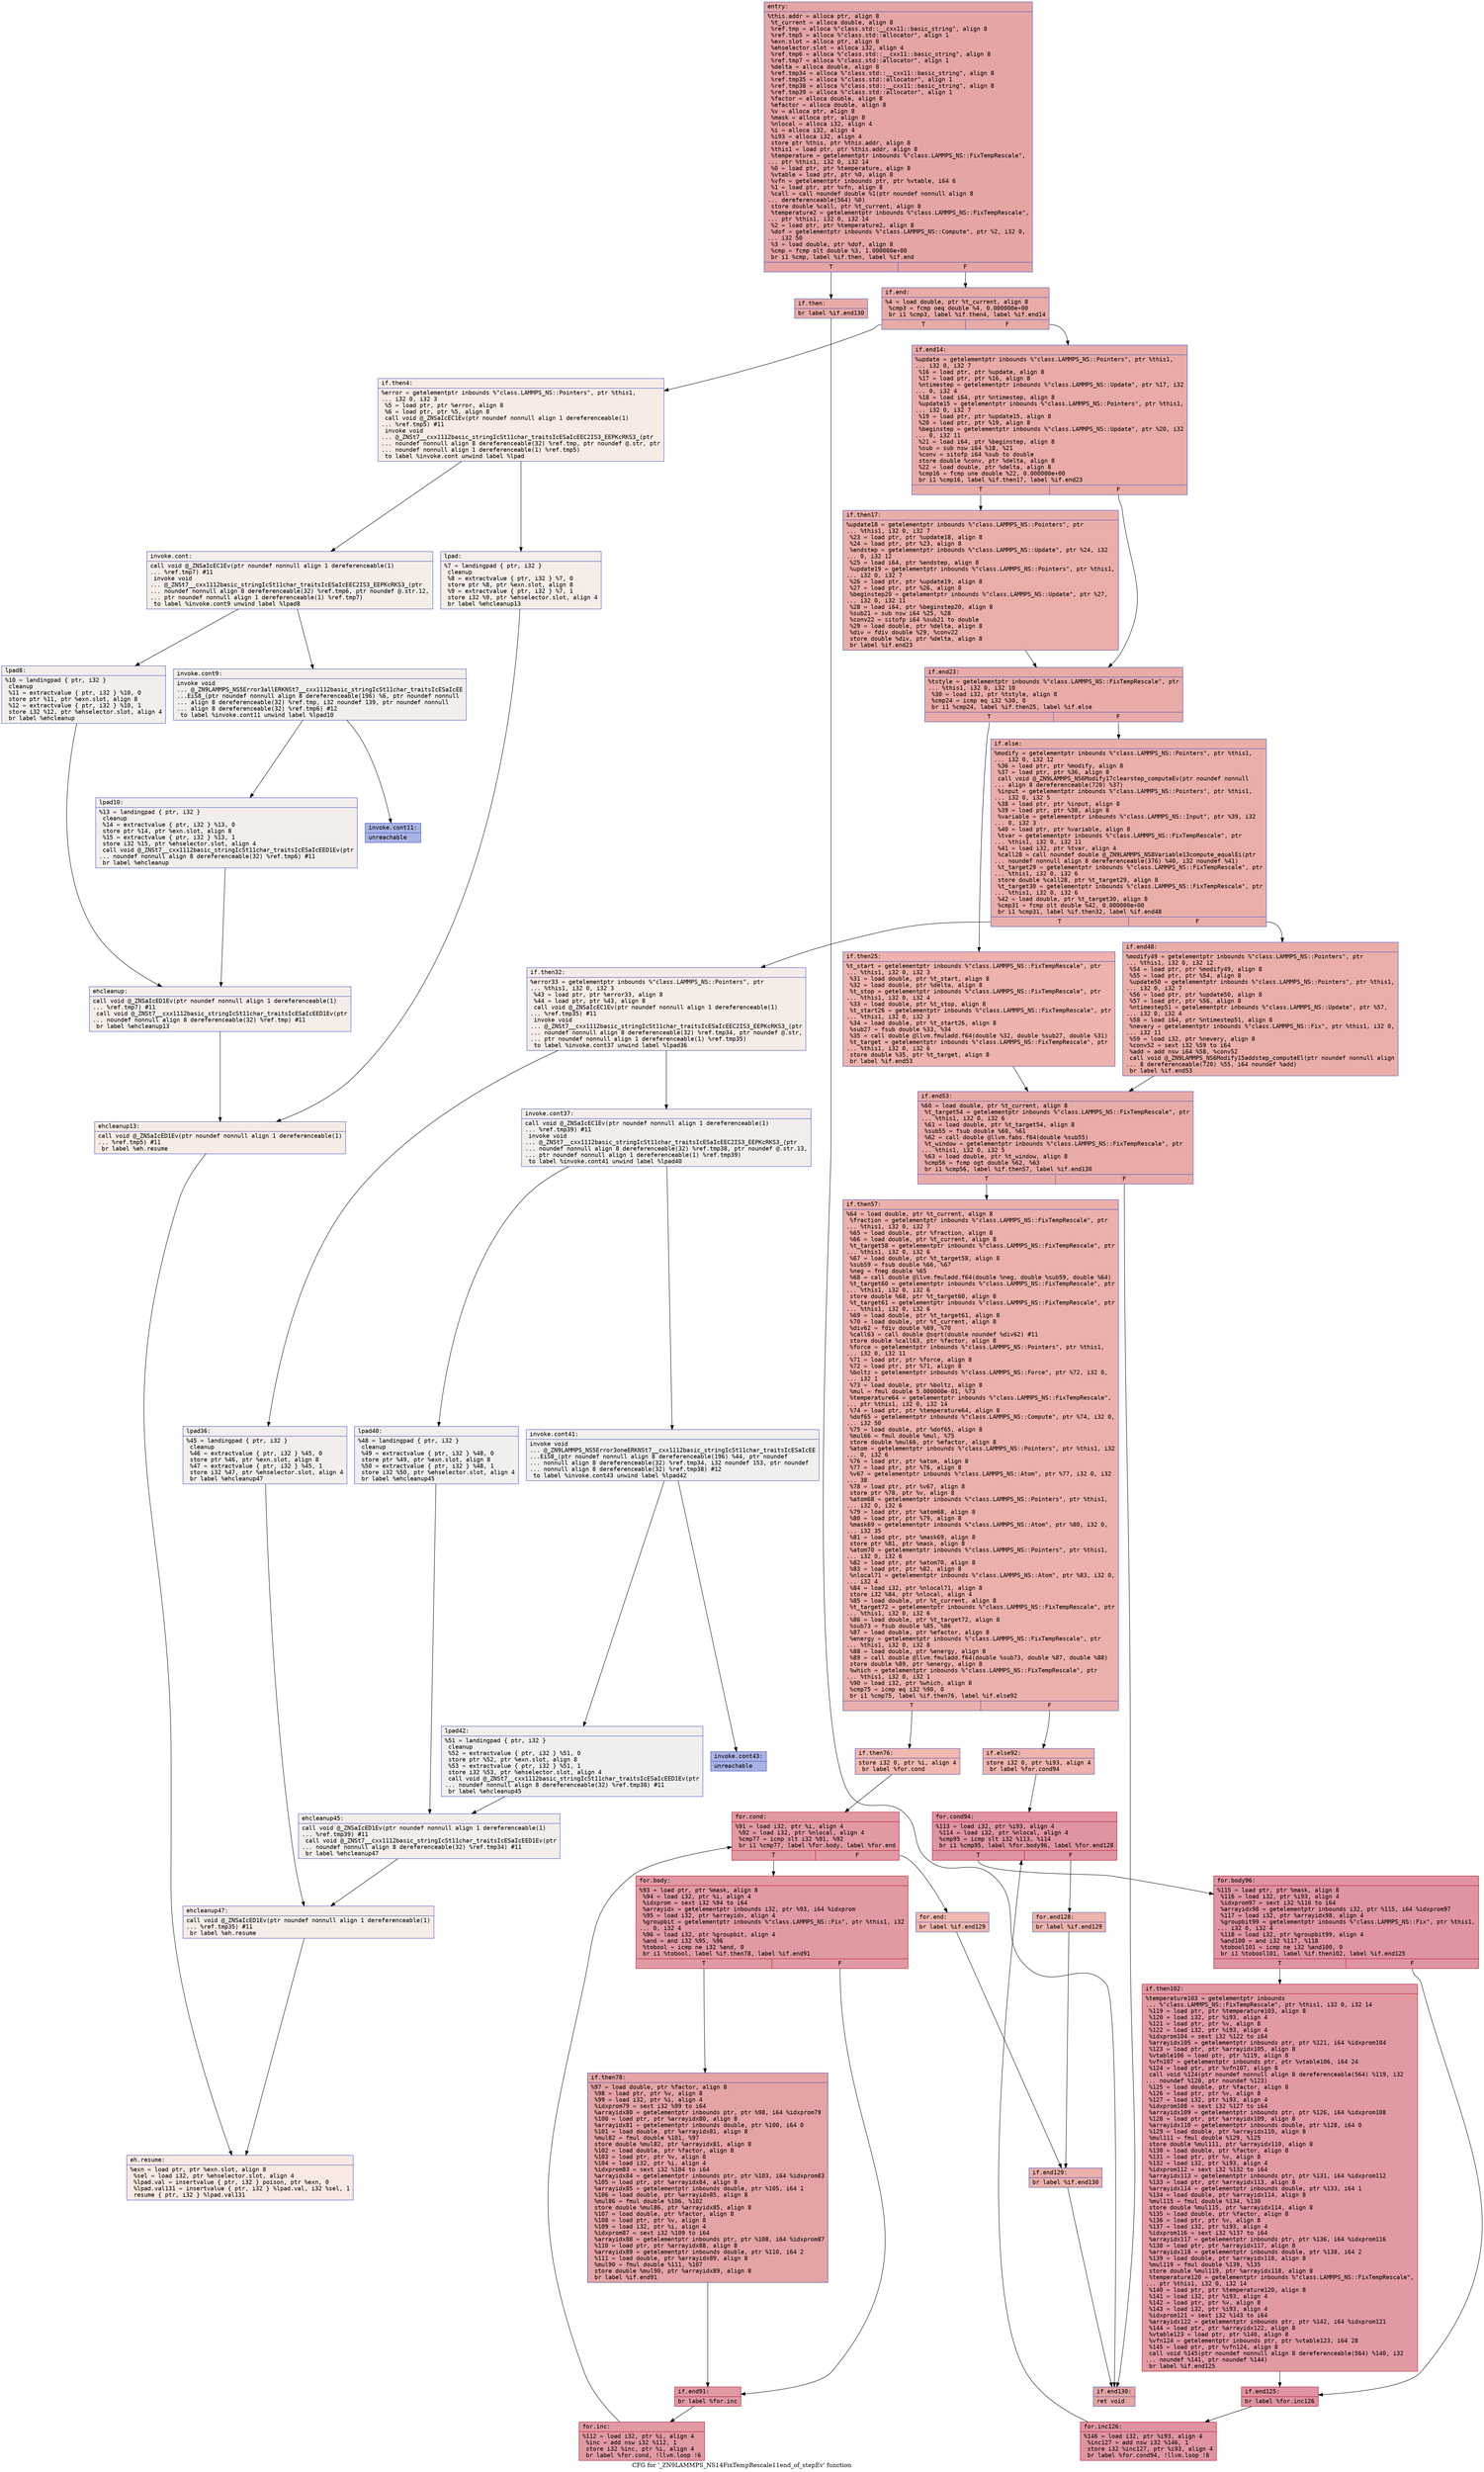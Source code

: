 digraph "CFG for '_ZN9LAMMPS_NS14FixTempRescale11end_of_stepEv' function" {
	label="CFG for '_ZN9LAMMPS_NS14FixTempRescale11end_of_stepEv' function";

	Node0x55b88c2c1240 [shape=record,color="#3d50c3ff", style=filled, fillcolor="#c5333470" fontname="Courier",label="{entry:\l|  %this.addr = alloca ptr, align 8\l  %t_current = alloca double, align 8\l  %ref.tmp = alloca %\"class.std::__cxx11::basic_string\", align 8\l  %ref.tmp5 = alloca %\"class.std::allocator\", align 1\l  %exn.slot = alloca ptr, align 8\l  %ehselector.slot = alloca i32, align 4\l  %ref.tmp6 = alloca %\"class.std::__cxx11::basic_string\", align 8\l  %ref.tmp7 = alloca %\"class.std::allocator\", align 1\l  %delta = alloca double, align 8\l  %ref.tmp34 = alloca %\"class.std::__cxx11::basic_string\", align 8\l  %ref.tmp35 = alloca %\"class.std::allocator\", align 1\l  %ref.tmp38 = alloca %\"class.std::__cxx11::basic_string\", align 8\l  %ref.tmp39 = alloca %\"class.std::allocator\", align 1\l  %factor = alloca double, align 8\l  %efactor = alloca double, align 8\l  %v = alloca ptr, align 8\l  %mask = alloca ptr, align 8\l  %nlocal = alloca i32, align 4\l  %i = alloca i32, align 4\l  %i93 = alloca i32, align 4\l  store ptr %this, ptr %this.addr, align 8\l  %this1 = load ptr, ptr %this.addr, align 8\l  %temperature = getelementptr inbounds %\"class.LAMMPS_NS::FixTempRescale\",\l... ptr %this1, i32 0, i32 14\l  %0 = load ptr, ptr %temperature, align 8\l  %vtable = load ptr, ptr %0, align 8\l  %vfn = getelementptr inbounds ptr, ptr %vtable, i64 6\l  %1 = load ptr, ptr %vfn, align 8\l  %call = call noundef double %1(ptr noundef nonnull align 8\l... dereferenceable(564) %0)\l  store double %call, ptr %t_current, align 8\l  %temperature2 = getelementptr inbounds %\"class.LAMMPS_NS::FixTempRescale\",\l... ptr %this1, i32 0, i32 14\l  %2 = load ptr, ptr %temperature2, align 8\l  %dof = getelementptr inbounds %\"class.LAMMPS_NS::Compute\", ptr %2, i32 0,\l... i32 50\l  %3 = load double, ptr %dof, align 8\l  %cmp = fcmp olt double %3, 1.000000e+00\l  br i1 %cmp, label %if.then, label %if.end\l|{<s0>T|<s1>F}}"];
	Node0x55b88c2c1240:s0 -> Node0x55b88c2c2ae0[tooltip="entry -> if.then\nProbability 50.00%" ];
	Node0x55b88c2c1240:s1 -> Node0x55b88c2c2b50[tooltip="entry -> if.end\nProbability 50.00%" ];
	Node0x55b88c2c2ae0 [shape=record,color="#3d50c3ff", style=filled, fillcolor="#cc403a70" fontname="Courier",label="{if.then:\l|  br label %if.end130\l}"];
	Node0x55b88c2c2ae0 -> Node0x55b88c2c2c70[tooltip="if.then -> if.end130\nProbability 100.00%" ];
	Node0x55b88c2c2b50 [shape=record,color="#3d50c3ff", style=filled, fillcolor="#cc403a70" fontname="Courier",label="{if.end:\l|  %4 = load double, ptr %t_current, align 8\l  %cmp3 = fcmp oeq double %4, 0.000000e+00\l  br i1 %cmp3, label %if.then4, label %if.end14\l|{<s0>T|<s1>F}}"];
	Node0x55b88c2c2b50:s0 -> Node0x55b88c2c2e20[tooltip="if.end -> if.then4\nProbability 0.00%" ];
	Node0x55b88c2c2b50:s1 -> Node0x55b88c2c2ea0[tooltip="if.end -> if.end14\nProbability 100.00%" ];
	Node0x55b88c2c2e20 [shape=record,color="#3d50c3ff", style=filled, fillcolor="#ecd3c570" fontname="Courier",label="{if.then4:\l|  %error = getelementptr inbounds %\"class.LAMMPS_NS::Pointers\", ptr %this1,\l... i32 0, i32 3\l  %5 = load ptr, ptr %error, align 8\l  %6 = load ptr, ptr %5, align 8\l  call void @_ZNSaIcEC1Ev(ptr noundef nonnull align 1 dereferenceable(1)\l... %ref.tmp5) #11\l  invoke void\l... @_ZNSt7__cxx1112basic_stringIcSt11char_traitsIcESaIcEEC2IS3_EEPKcRKS3_(ptr\l... noundef nonnull align 8 dereferenceable(32) %ref.tmp, ptr noundef @.str, ptr\l... noundef nonnull align 1 dereferenceable(1) %ref.tmp5)\l          to label %invoke.cont unwind label %lpad\l}"];
	Node0x55b88c2c2e20 -> Node0x55b88c2c3330[tooltip="if.then4 -> invoke.cont\nProbability 50.00%" ];
	Node0x55b88c2c2e20 -> Node0x55b88c2c33b0[tooltip="if.then4 -> lpad\nProbability 50.00%" ];
	Node0x55b88c2c3330 [shape=record,color="#3d50c3ff", style=filled, fillcolor="#e8d6cc70" fontname="Courier",label="{invoke.cont:\l|  call void @_ZNSaIcEC1Ev(ptr noundef nonnull align 1 dereferenceable(1)\l... %ref.tmp7) #11\l  invoke void\l... @_ZNSt7__cxx1112basic_stringIcSt11char_traitsIcESaIcEEC2IS3_EEPKcRKS3_(ptr\l... noundef nonnull align 8 dereferenceable(32) %ref.tmp6, ptr noundef @.str.12,\l... ptr noundef nonnull align 1 dereferenceable(1) %ref.tmp7)\l          to label %invoke.cont9 unwind label %lpad8\l}"];
	Node0x55b88c2c3330 -> Node0x55b88c2c36d0[tooltip="invoke.cont -> invoke.cont9\nProbability 50.00%" ];
	Node0x55b88c2c3330 -> Node0x55b88c2c3720[tooltip="invoke.cont -> lpad8\nProbability 50.00%" ];
	Node0x55b88c2c36d0 [shape=record,color="#3d50c3ff", style=filled, fillcolor="#e5d8d170" fontname="Courier",label="{invoke.cont9:\l|  invoke void\l... @_ZN9LAMMPS_NS5Error3allERKNSt7__cxx1112basic_stringIcSt11char_traitsIcESaIcEE\l...EiS8_(ptr noundef nonnull align 8 dereferenceable(196) %6, ptr noundef nonnull\l... align 8 dereferenceable(32) %ref.tmp, i32 noundef 139, ptr noundef nonnull\l... align 8 dereferenceable(32) %ref.tmp6) #12\l          to label %invoke.cont11 unwind label %lpad10\l}"];
	Node0x55b88c2c36d0 -> Node0x55b88c2c3680[tooltip="invoke.cont9 -> invoke.cont11\nProbability 0.00%" ];
	Node0x55b88c2c36d0 -> Node0x55b88c2c3a40[tooltip="invoke.cont9 -> lpad10\nProbability 100.00%" ];
	Node0x55b88c2c3680 [shape=record,color="#3d50c3ff", style=filled, fillcolor="#3d50c370" fontname="Courier",label="{invoke.cont11:\l|  unreachable\l}"];
	Node0x55b88c2c33b0 [shape=record,color="#3d50c3ff", style=filled, fillcolor="#e8d6cc70" fontname="Courier",label="{lpad:\l|  %7 = landingpad \{ ptr, i32 \}\l          cleanup\l  %8 = extractvalue \{ ptr, i32 \} %7, 0\l  store ptr %8, ptr %exn.slot, align 8\l  %9 = extractvalue \{ ptr, i32 \} %7, 1\l  store i32 %9, ptr %ehselector.slot, align 4\l  br label %ehcleanup13\l}"];
	Node0x55b88c2c33b0 -> Node0x55b88c2c40e0[tooltip="lpad -> ehcleanup13\nProbability 100.00%" ];
	Node0x55b88c2c3720 [shape=record,color="#3d50c3ff", style=filled, fillcolor="#e5d8d170" fontname="Courier",label="{lpad8:\l|  %10 = landingpad \{ ptr, i32 \}\l          cleanup\l  %11 = extractvalue \{ ptr, i32 \} %10, 0\l  store ptr %11, ptr %exn.slot, align 8\l  %12 = extractvalue \{ ptr, i32 \} %10, 1\l  store i32 %12, ptr %ehselector.slot, align 4\l  br label %ehcleanup\l}"];
	Node0x55b88c2c3720 -> Node0x55b88c2c43c0[tooltip="lpad8 -> ehcleanup\nProbability 100.00%" ];
	Node0x55b88c2c3a40 [shape=record,color="#3d50c3ff", style=filled, fillcolor="#e5d8d170" fontname="Courier",label="{lpad10:\l|  %13 = landingpad \{ ptr, i32 \}\l          cleanup\l  %14 = extractvalue \{ ptr, i32 \} %13, 0\l  store ptr %14, ptr %exn.slot, align 8\l  %15 = extractvalue \{ ptr, i32 \} %13, 1\l  store i32 %15, ptr %ehselector.slot, align 4\l  call void @_ZNSt7__cxx1112basic_stringIcSt11char_traitsIcESaIcEED1Ev(ptr\l... noundef nonnull align 8 dereferenceable(32) %ref.tmp6) #11\l  br label %ehcleanup\l}"];
	Node0x55b88c2c3a40 -> Node0x55b88c2c43c0[tooltip="lpad10 -> ehcleanup\nProbability 100.00%" ];
	Node0x55b88c2c43c0 [shape=record,color="#3d50c3ff", style=filled, fillcolor="#e8d6cc70" fontname="Courier",label="{ehcleanup:\l|  call void @_ZNSaIcED1Ev(ptr noundef nonnull align 1 dereferenceable(1)\l... %ref.tmp7) #11\l  call void @_ZNSt7__cxx1112basic_stringIcSt11char_traitsIcESaIcEED1Ev(ptr\l... noundef nonnull align 8 dereferenceable(32) %ref.tmp) #11\l  br label %ehcleanup13\l}"];
	Node0x55b88c2c43c0 -> Node0x55b88c2c40e0[tooltip="ehcleanup -> ehcleanup13\nProbability 100.00%" ];
	Node0x55b88c2c40e0 [shape=record,color="#3d50c3ff", style=filled, fillcolor="#ecd3c570" fontname="Courier",label="{ehcleanup13:\l|  call void @_ZNSaIcED1Ev(ptr noundef nonnull align 1 dereferenceable(1)\l... %ref.tmp5) #11\l  br label %eh.resume\l}"];
	Node0x55b88c2c40e0 -> Node0x55b88c2c4c00[tooltip="ehcleanup13 -> eh.resume\nProbability 100.00%" ];
	Node0x55b88c2c2ea0 [shape=record,color="#3d50c3ff", style=filled, fillcolor="#cc403a70" fontname="Courier",label="{if.end14:\l|  %update = getelementptr inbounds %\"class.LAMMPS_NS::Pointers\", ptr %this1,\l... i32 0, i32 7\l  %16 = load ptr, ptr %update, align 8\l  %17 = load ptr, ptr %16, align 8\l  %ntimestep = getelementptr inbounds %\"class.LAMMPS_NS::Update\", ptr %17, i32\l... 0, i32 4\l  %18 = load i64, ptr %ntimestep, align 8\l  %update15 = getelementptr inbounds %\"class.LAMMPS_NS::Pointers\", ptr %this1,\l... i32 0, i32 7\l  %19 = load ptr, ptr %update15, align 8\l  %20 = load ptr, ptr %19, align 8\l  %beginstep = getelementptr inbounds %\"class.LAMMPS_NS::Update\", ptr %20, i32\l... 0, i32 11\l  %21 = load i64, ptr %beginstep, align 8\l  %sub = sub nsw i64 %18, %21\l  %conv = sitofp i64 %sub to double\l  store double %conv, ptr %delta, align 8\l  %22 = load double, ptr %delta, align 8\l  %cmp16 = fcmp une double %22, 0.000000e+00\l  br i1 %cmp16, label %if.then17, label %if.end23\l|{<s0>T|<s1>F}}"];
	Node0x55b88c2c2ea0:s0 -> Node0x55b88c2c5c80[tooltip="if.end14 -> if.then17\nProbability 62.50%" ];
	Node0x55b88c2c2ea0:s1 -> Node0x55b88c2c5d00[tooltip="if.end14 -> if.end23\nProbability 37.50%" ];
	Node0x55b88c2c5c80 [shape=record,color="#3d50c3ff", style=filled, fillcolor="#d0473d70" fontname="Courier",label="{if.then17:\l|  %update18 = getelementptr inbounds %\"class.LAMMPS_NS::Pointers\", ptr\l... %this1, i32 0, i32 7\l  %23 = load ptr, ptr %update18, align 8\l  %24 = load ptr, ptr %23, align 8\l  %endstep = getelementptr inbounds %\"class.LAMMPS_NS::Update\", ptr %24, i32\l... 0, i32 12\l  %25 = load i64, ptr %endstep, align 8\l  %update19 = getelementptr inbounds %\"class.LAMMPS_NS::Pointers\", ptr %this1,\l... i32 0, i32 7\l  %26 = load ptr, ptr %update19, align 8\l  %27 = load ptr, ptr %26, align 8\l  %beginstep20 = getelementptr inbounds %\"class.LAMMPS_NS::Update\", ptr %27,\l... i32 0, i32 11\l  %28 = load i64, ptr %beginstep20, align 8\l  %sub21 = sub nsw i64 %25, %28\l  %conv22 = sitofp i64 %sub21 to double\l  %29 = load double, ptr %delta, align 8\l  %div = fdiv double %29, %conv22\l  store double %div, ptr %delta, align 8\l  br label %if.end23\l}"];
	Node0x55b88c2c5c80 -> Node0x55b88c2c5d00[tooltip="if.then17 -> if.end23\nProbability 100.00%" ];
	Node0x55b88c2c5d00 [shape=record,color="#3d50c3ff", style=filled, fillcolor="#cc403a70" fontname="Courier",label="{if.end23:\l|  %tstyle = getelementptr inbounds %\"class.LAMMPS_NS::FixTempRescale\", ptr\l... %this1, i32 0, i32 10\l  %30 = load i32, ptr %tstyle, align 8\l  %cmp24 = icmp eq i32 %30, 0\l  br i1 %cmp24, label %if.then25, label %if.else\l|{<s0>T|<s1>F}}"];
	Node0x55b88c2c5d00:s0 -> Node0x55b88c2c6a70[tooltip="if.end23 -> if.then25\nProbability 37.50%" ];
	Node0x55b88c2c5d00:s1 -> Node0x55b88c2c6af0[tooltip="if.end23 -> if.else\nProbability 62.50%" ];
	Node0x55b88c2c6a70 [shape=record,color="#3d50c3ff", style=filled, fillcolor="#d6524470" fontname="Courier",label="{if.then25:\l|  %t_start = getelementptr inbounds %\"class.LAMMPS_NS::FixTempRescale\", ptr\l... %this1, i32 0, i32 3\l  %31 = load double, ptr %t_start, align 8\l  %32 = load double, ptr %delta, align 8\l  %t_stop = getelementptr inbounds %\"class.LAMMPS_NS::FixTempRescale\", ptr\l... %this1, i32 0, i32 4\l  %33 = load double, ptr %t_stop, align 8\l  %t_start26 = getelementptr inbounds %\"class.LAMMPS_NS::FixTempRescale\", ptr\l... %this1, i32 0, i32 3\l  %34 = load double, ptr %t_start26, align 8\l  %sub27 = fsub double %33, %34\l  %35 = call double @llvm.fmuladd.f64(double %32, double %sub27, double %31)\l  %t_target = getelementptr inbounds %\"class.LAMMPS_NS::FixTempRescale\", ptr\l... %this1, i32 0, i32 6\l  store double %35, ptr %t_target, align 8\l  br label %if.end53\l}"];
	Node0x55b88c2c6a70 -> Node0x55b88c2c7440[tooltip="if.then25 -> if.end53\nProbability 100.00%" ];
	Node0x55b88c2c6af0 [shape=record,color="#3d50c3ff", style=filled, fillcolor="#d0473d70" fontname="Courier",label="{if.else:\l|  %modify = getelementptr inbounds %\"class.LAMMPS_NS::Pointers\", ptr %this1,\l... i32 0, i32 12\l  %36 = load ptr, ptr %modify, align 8\l  %37 = load ptr, ptr %36, align 8\l  call void @_ZN9LAMMPS_NS6Modify17clearstep_computeEv(ptr noundef nonnull\l... align 8 dereferenceable(720) %37)\l  %input = getelementptr inbounds %\"class.LAMMPS_NS::Pointers\", ptr %this1,\l... i32 0, i32 5\l  %38 = load ptr, ptr %input, align 8\l  %39 = load ptr, ptr %38, align 8\l  %variable = getelementptr inbounds %\"class.LAMMPS_NS::Input\", ptr %39, i32\l... 0, i32 3\l  %40 = load ptr, ptr %variable, align 8\l  %tvar = getelementptr inbounds %\"class.LAMMPS_NS::FixTempRescale\", ptr\l... %this1, i32 0, i32 11\l  %41 = load i32, ptr %tvar, align 4\l  %call28 = call noundef double @_ZN9LAMMPS_NS8Variable13compute_equalEi(ptr\l... noundef nonnull align 8 dereferenceable(376) %40, i32 noundef %41)\l  %t_target29 = getelementptr inbounds %\"class.LAMMPS_NS::FixTempRescale\", ptr\l... %this1, i32 0, i32 6\l  store double %call28, ptr %t_target29, align 8\l  %t_target30 = getelementptr inbounds %\"class.LAMMPS_NS::FixTempRescale\", ptr\l... %this1, i32 0, i32 6\l  %42 = load double, ptr %t_target30, align 8\l  %cmp31 = fcmp olt double %42, 0.000000e+00\l  br i1 %cmp31, label %if.then32, label %if.end48\l|{<s0>T|<s1>F}}"];
	Node0x55b88c2c6af0:s0 -> Node0x55b88c2c8370[tooltip="if.else -> if.then32\nProbability 0.00%" ];
	Node0x55b88c2c6af0:s1 -> Node0x55b88c2c8450[tooltip="if.else -> if.end48\nProbability 100.00%" ];
	Node0x55b88c2c8370 [shape=record,color="#3d50c3ff", style=filled, fillcolor="#ead5c970" fontname="Courier",label="{if.then32:\l|  %error33 = getelementptr inbounds %\"class.LAMMPS_NS::Pointers\", ptr\l... %this1, i32 0, i32 3\l  %43 = load ptr, ptr %error33, align 8\l  %44 = load ptr, ptr %43, align 8\l  call void @_ZNSaIcEC1Ev(ptr noundef nonnull align 1 dereferenceable(1)\l... %ref.tmp35) #11\l  invoke void\l... @_ZNSt7__cxx1112basic_stringIcSt11char_traitsIcESaIcEEC2IS3_EEPKcRKS3_(ptr\l... noundef nonnull align 8 dereferenceable(32) %ref.tmp34, ptr noundef @.str,\l... ptr noundef nonnull align 1 dereferenceable(1) %ref.tmp35)\l          to label %invoke.cont37 unwind label %lpad36\l}"];
	Node0x55b88c2c8370 -> Node0x55b88c2c8940[tooltip="if.then32 -> invoke.cont37\nProbability 50.00%" ];
	Node0x55b88c2c8370 -> Node0x55b88c2c89c0[tooltip="if.then32 -> lpad36\nProbability 50.00%" ];
	Node0x55b88c2c8940 [shape=record,color="#3d50c3ff", style=filled, fillcolor="#e5d8d170" fontname="Courier",label="{invoke.cont37:\l|  call void @_ZNSaIcEC1Ev(ptr noundef nonnull align 1 dereferenceable(1)\l... %ref.tmp39) #11\l  invoke void\l... @_ZNSt7__cxx1112basic_stringIcSt11char_traitsIcESaIcEEC2IS3_EEPKcRKS3_(ptr\l... noundef nonnull align 8 dereferenceable(32) %ref.tmp38, ptr noundef @.str.13,\l... ptr noundef nonnull align 1 dereferenceable(1) %ref.tmp39)\l          to label %invoke.cont41 unwind label %lpad40\l}"];
	Node0x55b88c2c8940 -> Node0x55b88c2c8d40[tooltip="invoke.cont37 -> invoke.cont41\nProbability 50.00%" ];
	Node0x55b88c2c8940 -> Node0x55b88c2c8d90[tooltip="invoke.cont37 -> lpad40\nProbability 50.00%" ];
	Node0x55b88c2c8d40 [shape=record,color="#3d50c3ff", style=filled, fillcolor="#e0dbd870" fontname="Courier",label="{invoke.cont41:\l|  invoke void\l... @_ZN9LAMMPS_NS5Error3oneERKNSt7__cxx1112basic_stringIcSt11char_traitsIcESaIcEE\l...EiS8_(ptr noundef nonnull align 8 dereferenceable(196) %44, ptr noundef\l... nonnull align 8 dereferenceable(32) %ref.tmp34, i32 noundef 153, ptr noundef\l... nonnull align 8 dereferenceable(32) %ref.tmp38) #12\l          to label %invoke.cont43 unwind label %lpad42\l}"];
	Node0x55b88c2c8d40 -> Node0x55b88c2c8cf0[tooltip="invoke.cont41 -> invoke.cont43\nProbability 0.00%" ];
	Node0x55b88c2c8d40 -> Node0x55b88c2c90b0[tooltip="invoke.cont41 -> lpad42\nProbability 100.00%" ];
	Node0x55b88c2c8cf0 [shape=record,color="#3d50c3ff", style=filled, fillcolor="#3d50c370" fontname="Courier",label="{invoke.cont43:\l|  unreachable\l}"];
	Node0x55b88c2c89c0 [shape=record,color="#3d50c3ff", style=filled, fillcolor="#e5d8d170" fontname="Courier",label="{lpad36:\l|  %45 = landingpad \{ ptr, i32 \}\l          cleanup\l  %46 = extractvalue \{ ptr, i32 \} %45, 0\l  store ptr %46, ptr %exn.slot, align 8\l  %47 = extractvalue \{ ptr, i32 \} %45, 1\l  store i32 %47, ptr %ehselector.slot, align 4\l  br label %ehcleanup47\l}"];
	Node0x55b88c2c89c0 -> Node0x55b88c2c9f60[tooltip="lpad36 -> ehcleanup47\nProbability 100.00%" ];
	Node0x55b88c2c8d90 [shape=record,color="#3d50c3ff", style=filled, fillcolor="#e0dbd870" fontname="Courier",label="{lpad40:\l|  %48 = landingpad \{ ptr, i32 \}\l          cleanup\l  %49 = extractvalue \{ ptr, i32 \} %48, 0\l  store ptr %49, ptr %exn.slot, align 8\l  %50 = extractvalue \{ ptr, i32 \} %48, 1\l  store i32 %50, ptr %ehselector.slot, align 4\l  br label %ehcleanup45\l}"];
	Node0x55b88c2c8d90 -> Node0x55b88c2ca2b0[tooltip="lpad40 -> ehcleanup45\nProbability 100.00%" ];
	Node0x55b88c2c90b0 [shape=record,color="#3d50c3ff", style=filled, fillcolor="#e0dbd870" fontname="Courier",label="{lpad42:\l|  %51 = landingpad \{ ptr, i32 \}\l          cleanup\l  %52 = extractvalue \{ ptr, i32 \} %51, 0\l  store ptr %52, ptr %exn.slot, align 8\l  %53 = extractvalue \{ ptr, i32 \} %51, 1\l  store i32 %53, ptr %ehselector.slot, align 4\l  call void @_ZNSt7__cxx1112basic_stringIcSt11char_traitsIcESaIcEED1Ev(ptr\l... noundef nonnull align 8 dereferenceable(32) %ref.tmp38) #11\l  br label %ehcleanup45\l}"];
	Node0x55b88c2c90b0 -> Node0x55b88c2ca2b0[tooltip="lpad42 -> ehcleanup45\nProbability 100.00%" ];
	Node0x55b88c2ca2b0 [shape=record,color="#3d50c3ff", style=filled, fillcolor="#e5d8d170" fontname="Courier",label="{ehcleanup45:\l|  call void @_ZNSaIcED1Ev(ptr noundef nonnull align 1 dereferenceable(1)\l... %ref.tmp39) #11\l  call void @_ZNSt7__cxx1112basic_stringIcSt11char_traitsIcESaIcEED1Ev(ptr\l... noundef nonnull align 8 dereferenceable(32) %ref.tmp34) #11\l  br label %ehcleanup47\l}"];
	Node0x55b88c2ca2b0 -> Node0x55b88c2c9f60[tooltip="ehcleanup45 -> ehcleanup47\nProbability 100.00%" ];
	Node0x55b88c2c9f60 [shape=record,color="#3d50c3ff", style=filled, fillcolor="#ead5c970" fontname="Courier",label="{ehcleanup47:\l|  call void @_ZNSaIcED1Ev(ptr noundef nonnull align 1 dereferenceable(1)\l... %ref.tmp35) #11\l  br label %eh.resume\l}"];
	Node0x55b88c2c9f60 -> Node0x55b88c2c4c00[tooltip="ehcleanup47 -> eh.resume\nProbability 100.00%" ];
	Node0x55b88c2c8450 [shape=record,color="#3d50c3ff", style=filled, fillcolor="#d0473d70" fontname="Courier",label="{if.end48:\l|  %modify49 = getelementptr inbounds %\"class.LAMMPS_NS::Pointers\", ptr\l... %this1, i32 0, i32 12\l  %54 = load ptr, ptr %modify49, align 8\l  %55 = load ptr, ptr %54, align 8\l  %update50 = getelementptr inbounds %\"class.LAMMPS_NS::Pointers\", ptr %this1,\l... i32 0, i32 7\l  %56 = load ptr, ptr %update50, align 8\l  %57 = load ptr, ptr %56, align 8\l  %ntimestep51 = getelementptr inbounds %\"class.LAMMPS_NS::Update\", ptr %57,\l... i32 0, i32 4\l  %58 = load i64, ptr %ntimestep51, align 8\l  %nevery = getelementptr inbounds %\"class.LAMMPS_NS::Fix\", ptr %this1, i32 0,\l... i32 11\l  %59 = load i32, ptr %nevery, align 8\l  %conv52 = sext i32 %59 to i64\l  %add = add nsw i64 %58, %conv52\l  call void @_ZN9LAMMPS_NS6Modify15addstep_computeEl(ptr noundef nonnull align\l... 8 dereferenceable(720) %55, i64 noundef %add)\l  br label %if.end53\l}"];
	Node0x55b88c2c8450 -> Node0x55b88c2c7440[tooltip="if.end48 -> if.end53\nProbability 100.00%" ];
	Node0x55b88c2c7440 [shape=record,color="#3d50c3ff", style=filled, fillcolor="#cc403a70" fontname="Courier",label="{if.end53:\l|  %60 = load double, ptr %t_current, align 8\l  %t_target54 = getelementptr inbounds %\"class.LAMMPS_NS::FixTempRescale\", ptr\l... %this1, i32 0, i32 6\l  %61 = load double, ptr %t_target54, align 8\l  %sub55 = fsub double %60, %61\l  %62 = call double @llvm.fabs.f64(double %sub55)\l  %t_window = getelementptr inbounds %\"class.LAMMPS_NS::FixTempRescale\", ptr\l... %this1, i32 0, i32 5\l  %63 = load double, ptr %t_window, align 8\l  %cmp56 = fcmp ogt double %62, %63\l  br i1 %cmp56, label %if.then57, label %if.end130\l|{<s0>T|<s1>F}}"];
	Node0x55b88c2c7440:s0 -> Node0x55b88c2cc1e0[tooltip="if.end53 -> if.then57\nProbability 50.00%" ];
	Node0x55b88c2c7440:s1 -> Node0x55b88c2c2c70[tooltip="if.end53 -> if.end130\nProbability 50.00%" ];
	Node0x55b88c2cc1e0 [shape=record,color="#3d50c3ff", style=filled, fillcolor="#d24b4070" fontname="Courier",label="{if.then57:\l|  %64 = load double, ptr %t_current, align 8\l  %fraction = getelementptr inbounds %\"class.LAMMPS_NS::FixTempRescale\", ptr\l... %this1, i32 0, i32 7\l  %65 = load double, ptr %fraction, align 8\l  %66 = load double, ptr %t_current, align 8\l  %t_target58 = getelementptr inbounds %\"class.LAMMPS_NS::FixTempRescale\", ptr\l... %this1, i32 0, i32 6\l  %67 = load double, ptr %t_target58, align 8\l  %sub59 = fsub double %66, %67\l  %neg = fneg double %65\l  %68 = call double @llvm.fmuladd.f64(double %neg, double %sub59, double %64)\l  %t_target60 = getelementptr inbounds %\"class.LAMMPS_NS::FixTempRescale\", ptr\l... %this1, i32 0, i32 6\l  store double %68, ptr %t_target60, align 8\l  %t_target61 = getelementptr inbounds %\"class.LAMMPS_NS::FixTempRescale\", ptr\l... %this1, i32 0, i32 6\l  %69 = load double, ptr %t_target61, align 8\l  %70 = load double, ptr %t_current, align 8\l  %div62 = fdiv double %69, %70\l  %call63 = call double @sqrt(double noundef %div62) #11\l  store double %call63, ptr %factor, align 8\l  %force = getelementptr inbounds %\"class.LAMMPS_NS::Pointers\", ptr %this1,\l... i32 0, i32 11\l  %71 = load ptr, ptr %force, align 8\l  %72 = load ptr, ptr %71, align 8\l  %boltz = getelementptr inbounds %\"class.LAMMPS_NS::Force\", ptr %72, i32 0,\l... i32 1\l  %73 = load double, ptr %boltz, align 8\l  %mul = fmul double 5.000000e-01, %73\l  %temperature64 = getelementptr inbounds %\"class.LAMMPS_NS::FixTempRescale\",\l... ptr %this1, i32 0, i32 14\l  %74 = load ptr, ptr %temperature64, align 8\l  %dof65 = getelementptr inbounds %\"class.LAMMPS_NS::Compute\", ptr %74, i32 0,\l... i32 50\l  %75 = load double, ptr %dof65, align 8\l  %mul66 = fmul double %mul, %75\l  store double %mul66, ptr %efactor, align 8\l  %atom = getelementptr inbounds %\"class.LAMMPS_NS::Pointers\", ptr %this1, i32\l... 0, i32 6\l  %76 = load ptr, ptr %atom, align 8\l  %77 = load ptr, ptr %76, align 8\l  %v67 = getelementptr inbounds %\"class.LAMMPS_NS::Atom\", ptr %77, i32 0, i32\l... 38\l  %78 = load ptr, ptr %v67, align 8\l  store ptr %78, ptr %v, align 8\l  %atom68 = getelementptr inbounds %\"class.LAMMPS_NS::Pointers\", ptr %this1,\l... i32 0, i32 6\l  %79 = load ptr, ptr %atom68, align 8\l  %80 = load ptr, ptr %79, align 8\l  %mask69 = getelementptr inbounds %\"class.LAMMPS_NS::Atom\", ptr %80, i32 0,\l... i32 35\l  %81 = load ptr, ptr %mask69, align 8\l  store ptr %81, ptr %mask, align 8\l  %atom70 = getelementptr inbounds %\"class.LAMMPS_NS::Pointers\", ptr %this1,\l... i32 0, i32 6\l  %82 = load ptr, ptr %atom70, align 8\l  %83 = load ptr, ptr %82, align 8\l  %nlocal71 = getelementptr inbounds %\"class.LAMMPS_NS::Atom\", ptr %83, i32 0,\l... i32 4\l  %84 = load i32, ptr %nlocal71, align 8\l  store i32 %84, ptr %nlocal, align 4\l  %85 = load double, ptr %t_current, align 8\l  %t_target72 = getelementptr inbounds %\"class.LAMMPS_NS::FixTempRescale\", ptr\l... %this1, i32 0, i32 6\l  %86 = load double, ptr %t_target72, align 8\l  %sub73 = fsub double %85, %86\l  %87 = load double, ptr %efactor, align 8\l  %energy = getelementptr inbounds %\"class.LAMMPS_NS::FixTempRescale\", ptr\l... %this1, i32 0, i32 8\l  %88 = load double, ptr %energy, align 8\l  %89 = call double @llvm.fmuladd.f64(double %sub73, double %87, double %88)\l  store double %89, ptr %energy, align 8\l  %which = getelementptr inbounds %\"class.LAMMPS_NS::FixTempRescale\", ptr\l... %this1, i32 0, i32 1\l  %90 = load i32, ptr %which, align 8\l  %cmp75 = icmp eq i32 %90, 0\l  br i1 %cmp75, label %if.then76, label %if.else92\l|{<s0>T|<s1>F}}"];
	Node0x55b88c2cc1e0:s0 -> Node0x55b88c2cf110[tooltip="if.then57 -> if.then76\nProbability 37.50%" ];
	Node0x55b88c2cc1e0:s1 -> Node0x55b88c2cf160[tooltip="if.then57 -> if.else92\nProbability 62.50%" ];
	Node0x55b88c2cf110 [shape=record,color="#3d50c3ff", style=filled, fillcolor="#dc5d4a70" fontname="Courier",label="{if.then76:\l|  store i32 0, ptr %i, align 4\l  br label %for.cond\l}"];
	Node0x55b88c2cf110 -> Node0x55b88c2cf360[tooltip="if.then76 -> for.cond\nProbability 100.00%" ];
	Node0x55b88c2cf360 [shape=record,color="#b70d28ff", style=filled, fillcolor="#bb1b2c70" fontname="Courier",label="{for.cond:\l|  %91 = load i32, ptr %i, align 4\l  %92 = load i32, ptr %nlocal, align 4\l  %cmp77 = icmp slt i32 %91, %92\l  br i1 %cmp77, label %for.body, label %for.end\l|{<s0>T|<s1>F}}"];
	Node0x55b88c2cf360:s0 -> Node0x55b88c2cf600[tooltip="for.cond -> for.body\nProbability 96.88%" ];
	Node0x55b88c2cf360:s1 -> Node0x55b88c2cf680[tooltip="for.cond -> for.end\nProbability 3.12%" ];
	Node0x55b88c2cf600 [shape=record,color="#b70d28ff", style=filled, fillcolor="#bb1b2c70" fontname="Courier",label="{for.body:\l|  %93 = load ptr, ptr %mask, align 8\l  %94 = load i32, ptr %i, align 4\l  %idxprom = sext i32 %94 to i64\l  %arrayidx = getelementptr inbounds i32, ptr %93, i64 %idxprom\l  %95 = load i32, ptr %arrayidx, align 4\l  %groupbit = getelementptr inbounds %\"class.LAMMPS_NS::Fix\", ptr %this1, i32\l... 0, i32 4\l  %96 = load i32, ptr %groupbit, align 4\l  %and = and i32 %95, %96\l  %tobool = icmp ne i32 %and, 0\l  br i1 %tobool, label %if.then78, label %if.end91\l|{<s0>T|<s1>F}}"];
	Node0x55b88c2cf600:s0 -> Node0x55b88c2c9980[tooltip="for.body -> if.then78\nProbability 62.50%" ];
	Node0x55b88c2cf600:s1 -> Node0x55b88c2c9a00[tooltip="for.body -> if.end91\nProbability 37.50%" ];
	Node0x55b88c2c9980 [shape=record,color="#3d50c3ff", style=filled, fillcolor="#c32e3170" fontname="Courier",label="{if.then78:\l|  %97 = load double, ptr %factor, align 8\l  %98 = load ptr, ptr %v, align 8\l  %99 = load i32, ptr %i, align 4\l  %idxprom79 = sext i32 %99 to i64\l  %arrayidx80 = getelementptr inbounds ptr, ptr %98, i64 %idxprom79\l  %100 = load ptr, ptr %arrayidx80, align 8\l  %arrayidx81 = getelementptr inbounds double, ptr %100, i64 0\l  %101 = load double, ptr %arrayidx81, align 8\l  %mul82 = fmul double %101, %97\l  store double %mul82, ptr %arrayidx81, align 8\l  %102 = load double, ptr %factor, align 8\l  %103 = load ptr, ptr %v, align 8\l  %104 = load i32, ptr %i, align 4\l  %idxprom83 = sext i32 %104 to i64\l  %arrayidx84 = getelementptr inbounds ptr, ptr %103, i64 %idxprom83\l  %105 = load ptr, ptr %arrayidx84, align 8\l  %arrayidx85 = getelementptr inbounds double, ptr %105, i64 1\l  %106 = load double, ptr %arrayidx85, align 8\l  %mul86 = fmul double %106, %102\l  store double %mul86, ptr %arrayidx85, align 8\l  %107 = load double, ptr %factor, align 8\l  %108 = load ptr, ptr %v, align 8\l  %109 = load i32, ptr %i, align 4\l  %idxprom87 = sext i32 %109 to i64\l  %arrayidx88 = getelementptr inbounds ptr, ptr %108, i64 %idxprom87\l  %110 = load ptr, ptr %arrayidx88, align 8\l  %arrayidx89 = getelementptr inbounds double, ptr %110, i64 2\l  %111 = load double, ptr %arrayidx89, align 8\l  %mul90 = fmul double %111, %107\l  store double %mul90, ptr %arrayidx89, align 8\l  br label %if.end91\l}"];
	Node0x55b88c2c9980 -> Node0x55b88c2c9a00[tooltip="if.then78 -> if.end91\nProbability 100.00%" ];
	Node0x55b88c2c9a00 [shape=record,color="#b70d28ff", style=filled, fillcolor="#bb1b2c70" fontname="Courier",label="{if.end91:\l|  br label %for.inc\l}"];
	Node0x55b88c2c9a00 -> Node0x55b88c2d1aa0[tooltip="if.end91 -> for.inc\nProbability 100.00%" ];
	Node0x55b88c2d1aa0 [shape=record,color="#b70d28ff", style=filled, fillcolor="#bb1b2c70" fontname="Courier",label="{for.inc:\l|  %112 = load i32, ptr %i, align 4\l  %inc = add nsw i32 %112, 1\l  store i32 %inc, ptr %i, align 4\l  br label %for.cond, !llvm.loop !6\l}"];
	Node0x55b88c2d1aa0 -> Node0x55b88c2cf360[tooltip="for.inc -> for.cond\nProbability 100.00%" ];
	Node0x55b88c2cf680 [shape=record,color="#3d50c3ff", style=filled, fillcolor="#dc5d4a70" fontname="Courier",label="{for.end:\l|  br label %if.end129\l}"];
	Node0x55b88c2cf680 -> Node0x55b88c2d1f10[tooltip="for.end -> if.end129\nProbability 100.00%" ];
	Node0x55b88c2cf160 [shape=record,color="#3d50c3ff", style=filled, fillcolor="#d6524470" fontname="Courier",label="{if.else92:\l|  store i32 0, ptr %i93, align 4\l  br label %for.cond94\l}"];
	Node0x55b88c2cf160 -> Node0x55b88c2d20a0[tooltip="if.else92 -> for.cond94\nProbability 100.00%" ];
	Node0x55b88c2d20a0 [shape=record,color="#b70d28ff", style=filled, fillcolor="#b70d2870" fontname="Courier",label="{for.cond94:\l|  %113 = load i32, ptr %i93, align 4\l  %114 = load i32, ptr %nlocal, align 4\l  %cmp95 = icmp slt i32 %113, %114\l  br i1 %cmp95, label %for.body96, label %for.end128\l|{<s0>T|<s1>F}}"];
	Node0x55b88c2d20a0:s0 -> Node0x55b88c2d2340[tooltip="for.cond94 -> for.body96\nProbability 96.88%" ];
	Node0x55b88c2d20a0:s1 -> Node0x55b88c2d23c0[tooltip="for.cond94 -> for.end128\nProbability 3.12%" ];
	Node0x55b88c2d2340 [shape=record,color="#b70d28ff", style=filled, fillcolor="#b70d2870" fontname="Courier",label="{for.body96:\l|  %115 = load ptr, ptr %mask, align 8\l  %116 = load i32, ptr %i93, align 4\l  %idxprom97 = sext i32 %116 to i64\l  %arrayidx98 = getelementptr inbounds i32, ptr %115, i64 %idxprom97\l  %117 = load i32, ptr %arrayidx98, align 4\l  %groupbit99 = getelementptr inbounds %\"class.LAMMPS_NS::Fix\", ptr %this1,\l... i32 0, i32 4\l  %118 = load i32, ptr %groupbit99, align 4\l  %and100 = and i32 %117, %118\l  %tobool101 = icmp ne i32 %and100, 0\l  br i1 %tobool101, label %if.then102, label %if.end125\l|{<s0>T|<s1>F}}"];
	Node0x55b88c2d2340:s0 -> Node0x55b88c2d2ac0[tooltip="for.body96 -> if.then102\nProbability 62.50%" ];
	Node0x55b88c2d2340:s1 -> Node0x55b88c2d2b40[tooltip="for.body96 -> if.end125\nProbability 37.50%" ];
	Node0x55b88c2d2ac0 [shape=record,color="#b70d28ff", style=filled, fillcolor="#bb1b2c70" fontname="Courier",label="{if.then102:\l|  %temperature103 = getelementptr inbounds\l... %\"class.LAMMPS_NS::FixTempRescale\", ptr %this1, i32 0, i32 14\l  %119 = load ptr, ptr %temperature103, align 8\l  %120 = load i32, ptr %i93, align 4\l  %121 = load ptr, ptr %v, align 8\l  %122 = load i32, ptr %i93, align 4\l  %idxprom104 = sext i32 %122 to i64\l  %arrayidx105 = getelementptr inbounds ptr, ptr %121, i64 %idxprom104\l  %123 = load ptr, ptr %arrayidx105, align 8\l  %vtable106 = load ptr, ptr %119, align 8\l  %vfn107 = getelementptr inbounds ptr, ptr %vtable106, i64 24\l  %124 = load ptr, ptr %vfn107, align 8\l  call void %124(ptr noundef nonnull align 8 dereferenceable(564) %119, i32\l... noundef %120, ptr noundef %123)\l  %125 = load double, ptr %factor, align 8\l  %126 = load ptr, ptr %v, align 8\l  %127 = load i32, ptr %i93, align 4\l  %idxprom108 = sext i32 %127 to i64\l  %arrayidx109 = getelementptr inbounds ptr, ptr %126, i64 %idxprom108\l  %128 = load ptr, ptr %arrayidx109, align 8\l  %arrayidx110 = getelementptr inbounds double, ptr %128, i64 0\l  %129 = load double, ptr %arrayidx110, align 8\l  %mul111 = fmul double %129, %125\l  store double %mul111, ptr %arrayidx110, align 8\l  %130 = load double, ptr %factor, align 8\l  %131 = load ptr, ptr %v, align 8\l  %132 = load i32, ptr %i93, align 4\l  %idxprom112 = sext i32 %132 to i64\l  %arrayidx113 = getelementptr inbounds ptr, ptr %131, i64 %idxprom112\l  %133 = load ptr, ptr %arrayidx113, align 8\l  %arrayidx114 = getelementptr inbounds double, ptr %133, i64 1\l  %134 = load double, ptr %arrayidx114, align 8\l  %mul115 = fmul double %134, %130\l  store double %mul115, ptr %arrayidx114, align 8\l  %135 = load double, ptr %factor, align 8\l  %136 = load ptr, ptr %v, align 8\l  %137 = load i32, ptr %i93, align 4\l  %idxprom116 = sext i32 %137 to i64\l  %arrayidx117 = getelementptr inbounds ptr, ptr %136, i64 %idxprom116\l  %138 = load ptr, ptr %arrayidx117, align 8\l  %arrayidx118 = getelementptr inbounds double, ptr %138, i64 2\l  %139 = load double, ptr %arrayidx118, align 8\l  %mul119 = fmul double %139, %135\l  store double %mul119, ptr %arrayidx118, align 8\l  %temperature120 = getelementptr inbounds %\"class.LAMMPS_NS::FixTempRescale\",\l... ptr %this1, i32 0, i32 14\l  %140 = load ptr, ptr %temperature120, align 8\l  %141 = load i32, ptr %i93, align 4\l  %142 = load ptr, ptr %v, align 8\l  %143 = load i32, ptr %i93, align 4\l  %idxprom121 = sext i32 %143 to i64\l  %arrayidx122 = getelementptr inbounds ptr, ptr %142, i64 %idxprom121\l  %144 = load ptr, ptr %arrayidx122, align 8\l  %vtable123 = load ptr, ptr %140, align 8\l  %vfn124 = getelementptr inbounds ptr, ptr %vtable123, i64 28\l  %145 = load ptr, ptr %vfn124, align 8\l  call void %145(ptr noundef nonnull align 8 dereferenceable(564) %140, i32\l... noundef %141, ptr noundef %144)\l  br label %if.end125\l}"];
	Node0x55b88c2d2ac0 -> Node0x55b88c2d2b40[tooltip="if.then102 -> if.end125\nProbability 100.00%" ];
	Node0x55b88c2d2b40 [shape=record,color="#b70d28ff", style=filled, fillcolor="#b70d2870" fontname="Courier",label="{if.end125:\l|  br label %for.inc126\l}"];
	Node0x55b88c2d2b40 -> Node0x55b88c2d4e20[tooltip="if.end125 -> for.inc126\nProbability 100.00%" ];
	Node0x55b88c2d4e20 [shape=record,color="#b70d28ff", style=filled, fillcolor="#b70d2870" fontname="Courier",label="{for.inc126:\l|  %146 = load i32, ptr %i93, align 4\l  %inc127 = add nsw i32 %146, 1\l  store i32 %inc127, ptr %i93, align 4\l  br label %for.cond94, !llvm.loop !8\l}"];
	Node0x55b88c2d4e20 -> Node0x55b88c2d20a0[tooltip="for.inc126 -> for.cond94\nProbability 100.00%" ];
	Node0x55b88c2d23c0 [shape=record,color="#3d50c3ff", style=filled, fillcolor="#d6524470" fontname="Courier",label="{for.end128:\l|  br label %if.end129\l}"];
	Node0x55b88c2d23c0 -> Node0x55b88c2d1f10[tooltip="for.end128 -> if.end129\nProbability 100.00%" ];
	Node0x55b88c2d1f10 [shape=record,color="#3d50c3ff", style=filled, fillcolor="#d24b4070" fontname="Courier",label="{if.end129:\l|  br label %if.end130\l}"];
	Node0x55b88c2d1f10 -> Node0x55b88c2c2c70[tooltip="if.end129 -> if.end130\nProbability 100.00%" ];
	Node0x55b88c2c2c70 [shape=record,color="#3d50c3ff", style=filled, fillcolor="#c5333470" fontname="Courier",label="{if.end130:\l|  ret void\l}"];
	Node0x55b88c2c4c00 [shape=record,color="#3d50c3ff", style=filled, fillcolor="#efcebd70" fontname="Courier",label="{eh.resume:\l|  %exn = load ptr, ptr %exn.slot, align 8\l  %sel = load i32, ptr %ehselector.slot, align 4\l  %lpad.val = insertvalue \{ ptr, i32 \} poison, ptr %exn, 0\l  %lpad.val131 = insertvalue \{ ptr, i32 \} %lpad.val, i32 %sel, 1\l  resume \{ ptr, i32 \} %lpad.val131\l}"];
}
